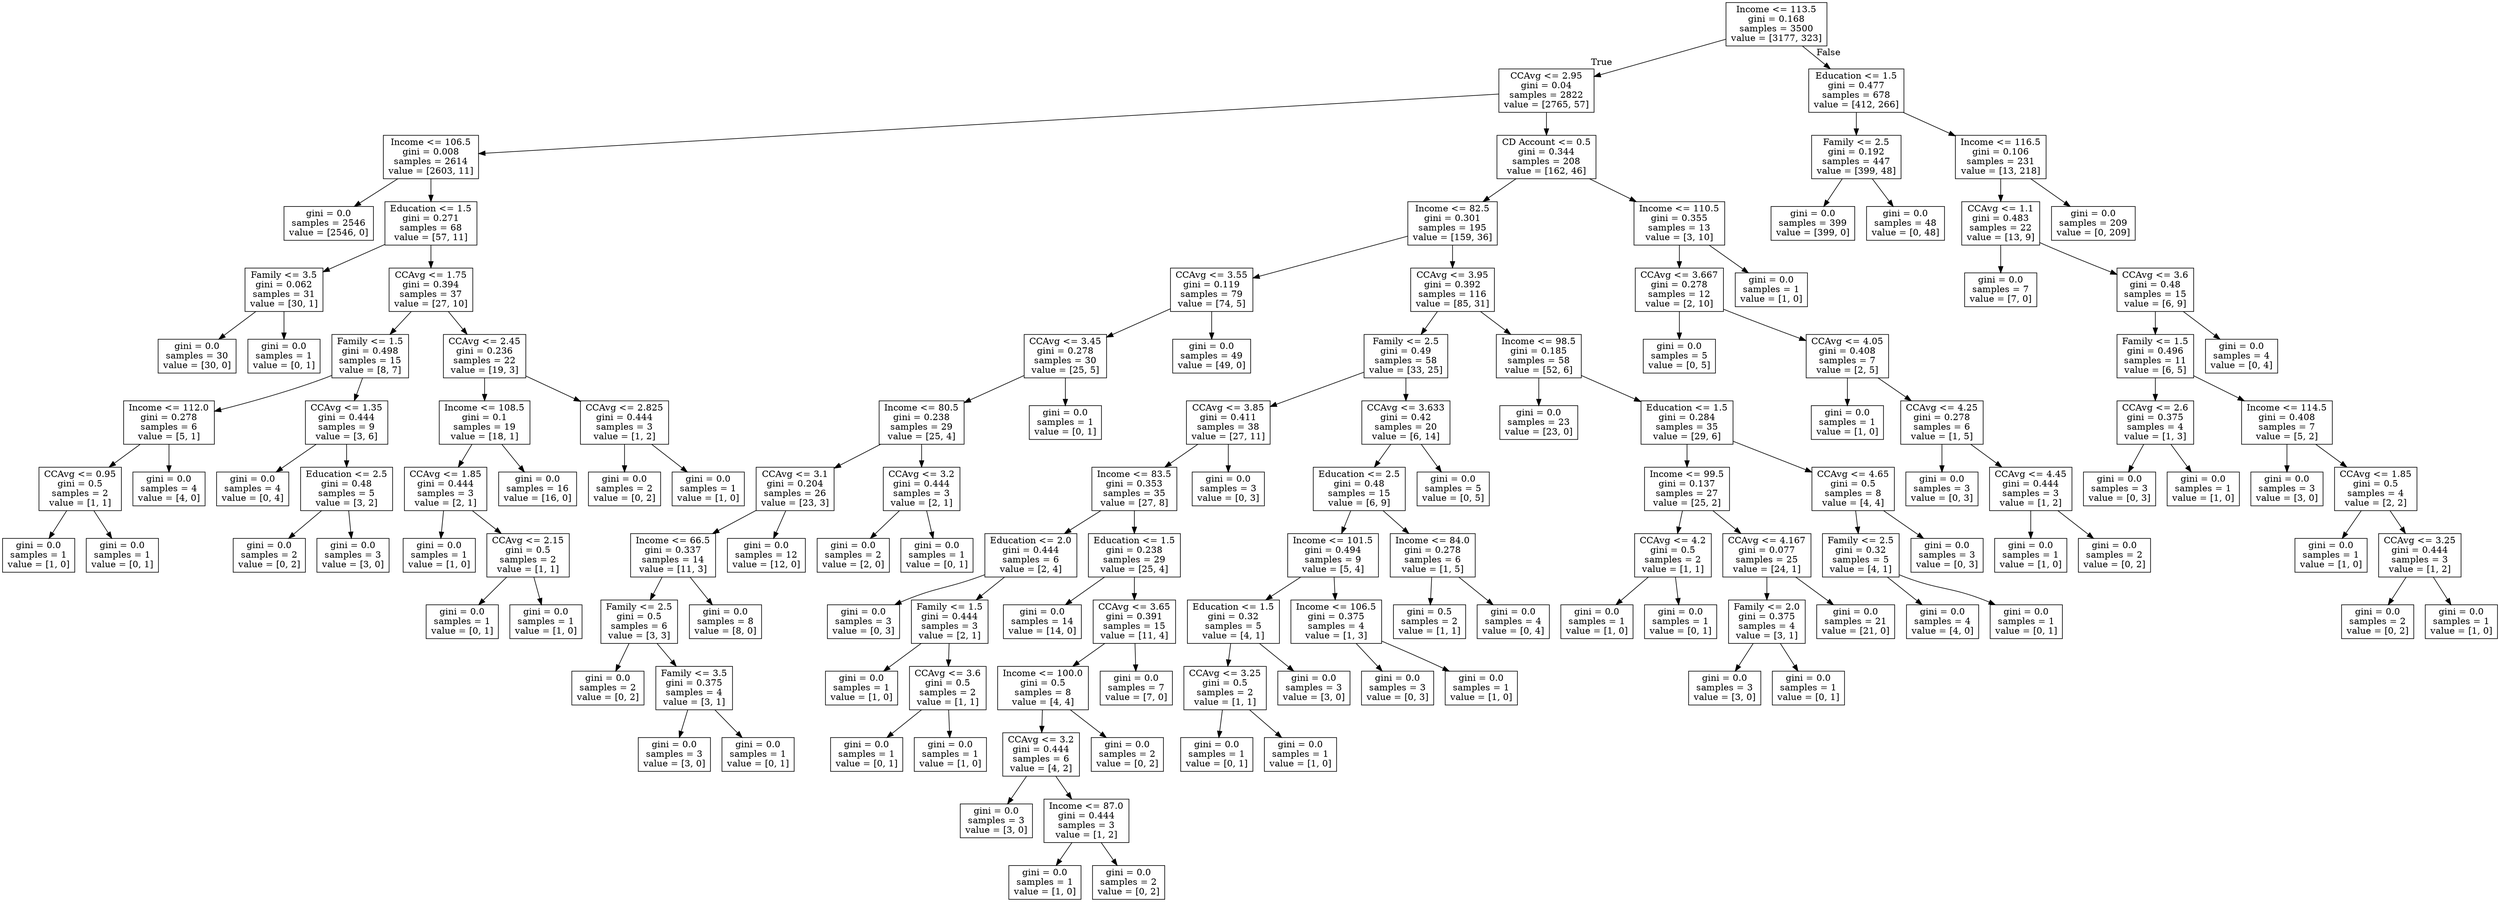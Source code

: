 digraph Tree {
node [shape=box] ;
0 [label="Income <= 113.5\ngini = 0.168\nsamples = 3500\nvalue = [3177, 323]"] ;
1 [label="CCAvg <= 2.95\ngini = 0.04\nsamples = 2822\nvalue = [2765, 57]"] ;
0 -> 1 [labeldistance=2.5, labelangle=45, headlabel="True"] ;
2 [label="Income <= 106.5\ngini = 0.008\nsamples = 2614\nvalue = [2603, 11]"] ;
1 -> 2 ;
3 [label="gini = 0.0\nsamples = 2546\nvalue = [2546, 0]"] ;
2 -> 3 ;
4 [label="Education <= 1.5\ngini = 0.271\nsamples = 68\nvalue = [57, 11]"] ;
2 -> 4 ;
5 [label="Family <= 3.5\ngini = 0.062\nsamples = 31\nvalue = [30, 1]"] ;
4 -> 5 ;
6 [label="gini = 0.0\nsamples = 30\nvalue = [30, 0]"] ;
5 -> 6 ;
7 [label="gini = 0.0\nsamples = 1\nvalue = [0, 1]"] ;
5 -> 7 ;
8 [label="CCAvg <= 1.75\ngini = 0.394\nsamples = 37\nvalue = [27, 10]"] ;
4 -> 8 ;
9 [label="Family <= 1.5\ngini = 0.498\nsamples = 15\nvalue = [8, 7]"] ;
8 -> 9 ;
10 [label="Income <= 112.0\ngini = 0.278\nsamples = 6\nvalue = [5, 1]"] ;
9 -> 10 ;
11 [label="CCAvg <= 0.95\ngini = 0.5\nsamples = 2\nvalue = [1, 1]"] ;
10 -> 11 ;
12 [label="gini = 0.0\nsamples = 1\nvalue = [1, 0]"] ;
11 -> 12 ;
13 [label="gini = 0.0\nsamples = 1\nvalue = [0, 1]"] ;
11 -> 13 ;
14 [label="gini = 0.0\nsamples = 4\nvalue = [4, 0]"] ;
10 -> 14 ;
15 [label="CCAvg <= 1.35\ngini = 0.444\nsamples = 9\nvalue = [3, 6]"] ;
9 -> 15 ;
16 [label="gini = 0.0\nsamples = 4\nvalue = [0, 4]"] ;
15 -> 16 ;
17 [label="Education <= 2.5\ngini = 0.48\nsamples = 5\nvalue = [3, 2]"] ;
15 -> 17 ;
18 [label="gini = 0.0\nsamples = 2\nvalue = [0, 2]"] ;
17 -> 18 ;
19 [label="gini = 0.0\nsamples = 3\nvalue = [3, 0]"] ;
17 -> 19 ;
20 [label="CCAvg <= 2.45\ngini = 0.236\nsamples = 22\nvalue = [19, 3]"] ;
8 -> 20 ;
21 [label="Income <= 108.5\ngini = 0.1\nsamples = 19\nvalue = [18, 1]"] ;
20 -> 21 ;
22 [label="CCAvg <= 1.85\ngini = 0.444\nsamples = 3\nvalue = [2, 1]"] ;
21 -> 22 ;
23 [label="gini = 0.0\nsamples = 1\nvalue = [1, 0]"] ;
22 -> 23 ;
24 [label="CCAvg <= 2.15\ngini = 0.5\nsamples = 2\nvalue = [1, 1]"] ;
22 -> 24 ;
25 [label="gini = 0.0\nsamples = 1\nvalue = [0, 1]"] ;
24 -> 25 ;
26 [label="gini = 0.0\nsamples = 1\nvalue = [1, 0]"] ;
24 -> 26 ;
27 [label="gini = 0.0\nsamples = 16\nvalue = [16, 0]"] ;
21 -> 27 ;
28 [label="CCAvg <= 2.825\ngini = 0.444\nsamples = 3\nvalue = [1, 2]"] ;
20 -> 28 ;
29 [label="gini = 0.0\nsamples = 2\nvalue = [0, 2]"] ;
28 -> 29 ;
30 [label="gini = 0.0\nsamples = 1\nvalue = [1, 0]"] ;
28 -> 30 ;
31 [label="CD Account <= 0.5\ngini = 0.344\nsamples = 208\nvalue = [162, 46]"] ;
1 -> 31 ;
32 [label="Income <= 82.5\ngini = 0.301\nsamples = 195\nvalue = [159, 36]"] ;
31 -> 32 ;
33 [label="CCAvg <= 3.55\ngini = 0.119\nsamples = 79\nvalue = [74, 5]"] ;
32 -> 33 ;
34 [label="CCAvg <= 3.45\ngini = 0.278\nsamples = 30\nvalue = [25, 5]"] ;
33 -> 34 ;
35 [label="Income <= 80.5\ngini = 0.238\nsamples = 29\nvalue = [25, 4]"] ;
34 -> 35 ;
36 [label="CCAvg <= 3.1\ngini = 0.204\nsamples = 26\nvalue = [23, 3]"] ;
35 -> 36 ;
37 [label="Income <= 66.5\ngini = 0.337\nsamples = 14\nvalue = [11, 3]"] ;
36 -> 37 ;
38 [label="Family <= 2.5\ngini = 0.5\nsamples = 6\nvalue = [3, 3]"] ;
37 -> 38 ;
39 [label="gini = 0.0\nsamples = 2\nvalue = [0, 2]"] ;
38 -> 39 ;
40 [label="Family <= 3.5\ngini = 0.375\nsamples = 4\nvalue = [3, 1]"] ;
38 -> 40 ;
41 [label="gini = 0.0\nsamples = 3\nvalue = [3, 0]"] ;
40 -> 41 ;
42 [label="gini = 0.0\nsamples = 1\nvalue = [0, 1]"] ;
40 -> 42 ;
43 [label="gini = 0.0\nsamples = 8\nvalue = [8, 0]"] ;
37 -> 43 ;
44 [label="gini = 0.0\nsamples = 12\nvalue = [12, 0]"] ;
36 -> 44 ;
45 [label="CCAvg <= 3.2\ngini = 0.444\nsamples = 3\nvalue = [2, 1]"] ;
35 -> 45 ;
46 [label="gini = 0.0\nsamples = 2\nvalue = [2, 0]"] ;
45 -> 46 ;
47 [label="gini = 0.0\nsamples = 1\nvalue = [0, 1]"] ;
45 -> 47 ;
48 [label="gini = 0.0\nsamples = 1\nvalue = [0, 1]"] ;
34 -> 48 ;
49 [label="gini = 0.0\nsamples = 49\nvalue = [49, 0]"] ;
33 -> 49 ;
50 [label="CCAvg <= 3.95\ngini = 0.392\nsamples = 116\nvalue = [85, 31]"] ;
32 -> 50 ;
51 [label="Family <= 2.5\ngini = 0.49\nsamples = 58\nvalue = [33, 25]"] ;
50 -> 51 ;
52 [label="CCAvg <= 3.85\ngini = 0.411\nsamples = 38\nvalue = [27, 11]"] ;
51 -> 52 ;
53 [label="Income <= 83.5\ngini = 0.353\nsamples = 35\nvalue = [27, 8]"] ;
52 -> 53 ;
54 [label="Education <= 2.0\ngini = 0.444\nsamples = 6\nvalue = [2, 4]"] ;
53 -> 54 ;
55 [label="gini = 0.0\nsamples = 3\nvalue = [0, 3]"] ;
54 -> 55 ;
56 [label="Family <= 1.5\ngini = 0.444\nsamples = 3\nvalue = [2, 1]"] ;
54 -> 56 ;
57 [label="gini = 0.0\nsamples = 1\nvalue = [1, 0]"] ;
56 -> 57 ;
58 [label="CCAvg <= 3.6\ngini = 0.5\nsamples = 2\nvalue = [1, 1]"] ;
56 -> 58 ;
59 [label="gini = 0.0\nsamples = 1\nvalue = [0, 1]"] ;
58 -> 59 ;
60 [label="gini = 0.0\nsamples = 1\nvalue = [1, 0]"] ;
58 -> 60 ;
61 [label="Education <= 1.5\ngini = 0.238\nsamples = 29\nvalue = [25, 4]"] ;
53 -> 61 ;
62 [label="gini = 0.0\nsamples = 14\nvalue = [14, 0]"] ;
61 -> 62 ;
63 [label="CCAvg <= 3.65\ngini = 0.391\nsamples = 15\nvalue = [11, 4]"] ;
61 -> 63 ;
64 [label="Income <= 100.0\ngini = 0.5\nsamples = 8\nvalue = [4, 4]"] ;
63 -> 64 ;
65 [label="CCAvg <= 3.2\ngini = 0.444\nsamples = 6\nvalue = [4, 2]"] ;
64 -> 65 ;
66 [label="gini = 0.0\nsamples = 3\nvalue = [3, 0]"] ;
65 -> 66 ;
67 [label="Income <= 87.0\ngini = 0.444\nsamples = 3\nvalue = [1, 2]"] ;
65 -> 67 ;
68 [label="gini = 0.0\nsamples = 1\nvalue = [1, 0]"] ;
67 -> 68 ;
69 [label="gini = 0.0\nsamples = 2\nvalue = [0, 2]"] ;
67 -> 69 ;
70 [label="gini = 0.0\nsamples = 2\nvalue = [0, 2]"] ;
64 -> 70 ;
71 [label="gini = 0.0\nsamples = 7\nvalue = [7, 0]"] ;
63 -> 71 ;
72 [label="gini = 0.0\nsamples = 3\nvalue = [0, 3]"] ;
52 -> 72 ;
73 [label="CCAvg <= 3.633\ngini = 0.42\nsamples = 20\nvalue = [6, 14]"] ;
51 -> 73 ;
74 [label="Education <= 2.5\ngini = 0.48\nsamples = 15\nvalue = [6, 9]"] ;
73 -> 74 ;
75 [label="Income <= 101.5\ngini = 0.494\nsamples = 9\nvalue = [5, 4]"] ;
74 -> 75 ;
76 [label="Education <= 1.5\ngini = 0.32\nsamples = 5\nvalue = [4, 1]"] ;
75 -> 76 ;
77 [label="CCAvg <= 3.25\ngini = 0.5\nsamples = 2\nvalue = [1, 1]"] ;
76 -> 77 ;
78 [label="gini = 0.0\nsamples = 1\nvalue = [0, 1]"] ;
77 -> 78 ;
79 [label="gini = 0.0\nsamples = 1\nvalue = [1, 0]"] ;
77 -> 79 ;
80 [label="gini = 0.0\nsamples = 3\nvalue = [3, 0]"] ;
76 -> 80 ;
81 [label="Income <= 106.5\ngini = 0.375\nsamples = 4\nvalue = [1, 3]"] ;
75 -> 81 ;
82 [label="gini = 0.0\nsamples = 3\nvalue = [0, 3]"] ;
81 -> 82 ;
83 [label="gini = 0.0\nsamples = 1\nvalue = [1, 0]"] ;
81 -> 83 ;
84 [label="Income <= 84.0\ngini = 0.278\nsamples = 6\nvalue = [1, 5]"] ;
74 -> 84 ;
85 [label="gini = 0.5\nsamples = 2\nvalue = [1, 1]"] ;
84 -> 85 ;
86 [label="gini = 0.0\nsamples = 4\nvalue = [0, 4]"] ;
84 -> 86 ;
87 [label="gini = 0.0\nsamples = 5\nvalue = [0, 5]"] ;
73 -> 87 ;
88 [label="Income <= 98.5\ngini = 0.185\nsamples = 58\nvalue = [52, 6]"] ;
50 -> 88 ;
89 [label="gini = 0.0\nsamples = 23\nvalue = [23, 0]"] ;
88 -> 89 ;
90 [label="Education <= 1.5\ngini = 0.284\nsamples = 35\nvalue = [29, 6]"] ;
88 -> 90 ;
91 [label="Income <= 99.5\ngini = 0.137\nsamples = 27\nvalue = [25, 2]"] ;
90 -> 91 ;
92 [label="CCAvg <= 4.2\ngini = 0.5\nsamples = 2\nvalue = [1, 1]"] ;
91 -> 92 ;
93 [label="gini = 0.0\nsamples = 1\nvalue = [1, 0]"] ;
92 -> 93 ;
94 [label="gini = 0.0\nsamples = 1\nvalue = [0, 1]"] ;
92 -> 94 ;
95 [label="CCAvg <= 4.167\ngini = 0.077\nsamples = 25\nvalue = [24, 1]"] ;
91 -> 95 ;
96 [label="Family <= 2.0\ngini = 0.375\nsamples = 4\nvalue = [3, 1]"] ;
95 -> 96 ;
97 [label="gini = 0.0\nsamples = 3\nvalue = [3, 0]"] ;
96 -> 97 ;
98 [label="gini = 0.0\nsamples = 1\nvalue = [0, 1]"] ;
96 -> 98 ;
99 [label="gini = 0.0\nsamples = 21\nvalue = [21, 0]"] ;
95 -> 99 ;
100 [label="CCAvg <= 4.65\ngini = 0.5\nsamples = 8\nvalue = [4, 4]"] ;
90 -> 100 ;
101 [label="Family <= 2.5\ngini = 0.32\nsamples = 5\nvalue = [4, 1]"] ;
100 -> 101 ;
102 [label="gini = 0.0\nsamples = 4\nvalue = [4, 0]"] ;
101 -> 102 ;
103 [label="gini = 0.0\nsamples = 1\nvalue = [0, 1]"] ;
101 -> 103 ;
104 [label="gini = 0.0\nsamples = 3\nvalue = [0, 3]"] ;
100 -> 104 ;
105 [label="Income <= 110.5\ngini = 0.355\nsamples = 13\nvalue = [3, 10]"] ;
31 -> 105 ;
106 [label="CCAvg <= 3.667\ngini = 0.278\nsamples = 12\nvalue = [2, 10]"] ;
105 -> 106 ;
107 [label="gini = 0.0\nsamples = 5\nvalue = [0, 5]"] ;
106 -> 107 ;
108 [label="CCAvg <= 4.05\ngini = 0.408\nsamples = 7\nvalue = [2, 5]"] ;
106 -> 108 ;
109 [label="gini = 0.0\nsamples = 1\nvalue = [1, 0]"] ;
108 -> 109 ;
110 [label="CCAvg <= 4.25\ngini = 0.278\nsamples = 6\nvalue = [1, 5]"] ;
108 -> 110 ;
111 [label="gini = 0.0\nsamples = 3\nvalue = [0, 3]"] ;
110 -> 111 ;
112 [label="CCAvg <= 4.45\ngini = 0.444\nsamples = 3\nvalue = [1, 2]"] ;
110 -> 112 ;
113 [label="gini = 0.0\nsamples = 1\nvalue = [1, 0]"] ;
112 -> 113 ;
114 [label="gini = 0.0\nsamples = 2\nvalue = [0, 2]"] ;
112 -> 114 ;
115 [label="gini = 0.0\nsamples = 1\nvalue = [1, 0]"] ;
105 -> 115 ;
116 [label="Education <= 1.5\ngini = 0.477\nsamples = 678\nvalue = [412, 266]"] ;
0 -> 116 [labeldistance=2.5, labelangle=-45, headlabel="False"] ;
117 [label="Family <= 2.5\ngini = 0.192\nsamples = 447\nvalue = [399, 48]"] ;
116 -> 117 ;
118 [label="gini = 0.0\nsamples = 399\nvalue = [399, 0]"] ;
117 -> 118 ;
119 [label="gini = 0.0\nsamples = 48\nvalue = [0, 48]"] ;
117 -> 119 ;
120 [label="Income <= 116.5\ngini = 0.106\nsamples = 231\nvalue = [13, 218]"] ;
116 -> 120 ;
121 [label="CCAvg <= 1.1\ngini = 0.483\nsamples = 22\nvalue = [13, 9]"] ;
120 -> 121 ;
122 [label="gini = 0.0\nsamples = 7\nvalue = [7, 0]"] ;
121 -> 122 ;
123 [label="CCAvg <= 3.6\ngini = 0.48\nsamples = 15\nvalue = [6, 9]"] ;
121 -> 123 ;
124 [label="Family <= 1.5\ngini = 0.496\nsamples = 11\nvalue = [6, 5]"] ;
123 -> 124 ;
125 [label="CCAvg <= 2.6\ngini = 0.375\nsamples = 4\nvalue = [1, 3]"] ;
124 -> 125 ;
126 [label="gini = 0.0\nsamples = 3\nvalue = [0, 3]"] ;
125 -> 126 ;
127 [label="gini = 0.0\nsamples = 1\nvalue = [1, 0]"] ;
125 -> 127 ;
128 [label="Income <= 114.5\ngini = 0.408\nsamples = 7\nvalue = [5, 2]"] ;
124 -> 128 ;
129 [label="gini = 0.0\nsamples = 3\nvalue = [3, 0]"] ;
128 -> 129 ;
130 [label="CCAvg <= 1.85\ngini = 0.5\nsamples = 4\nvalue = [2, 2]"] ;
128 -> 130 ;
131 [label="gini = 0.0\nsamples = 1\nvalue = [1, 0]"] ;
130 -> 131 ;
132 [label="CCAvg <= 3.25\ngini = 0.444\nsamples = 3\nvalue = [1, 2]"] ;
130 -> 132 ;
133 [label="gini = 0.0\nsamples = 2\nvalue = [0, 2]"] ;
132 -> 133 ;
134 [label="gini = 0.0\nsamples = 1\nvalue = [1, 0]"] ;
132 -> 134 ;
135 [label="gini = 0.0\nsamples = 4\nvalue = [0, 4]"] ;
123 -> 135 ;
136 [label="gini = 0.0\nsamples = 209\nvalue = [0, 209]"] ;
120 -> 136 ;
}